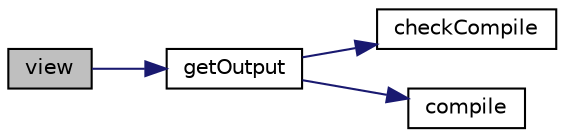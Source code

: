 digraph G
{
  edge [fontname="Helvetica",fontsize="10",labelfontname="Helvetica",labelfontsize="10"];
  node [fontname="Helvetica",fontsize="10",shape=record];
  rankdir=LR;
  Node1 [label="view",height=0.2,width=0.4,color="black", fillcolor="grey75", style="filled" fontcolor="black"];
  Node1 -> Node2 [color="midnightblue",fontsize="10",style="solid",fontname="Helvetica"];
  Node2 [label="getOutput",height=0.2,width=0.4,color="black", fillcolor="white", style="filled",URL="$classtemplate.html#abcdc5267dc378cabc6d0d5de589b358b"];
  Node2 -> Node3 [color="midnightblue",fontsize="10",style="solid",fontname="Helvetica"];
  Node3 [label="checkCompile",height=0.2,width=0.4,color="black", fillcolor="white", style="filled",URL="$classtemplate.html#a57fe1e92cfb84c13658d12becd326984"];
  Node2 -> Node4 [color="midnightblue",fontsize="10",style="solid",fontname="Helvetica"];
  Node4 [label="compile",height=0.2,width=0.4,color="black", fillcolor="white", style="filled",URL="$classtemplate.html#ab0a641d23ff3291dc8a94085f06b5dee"];
}
